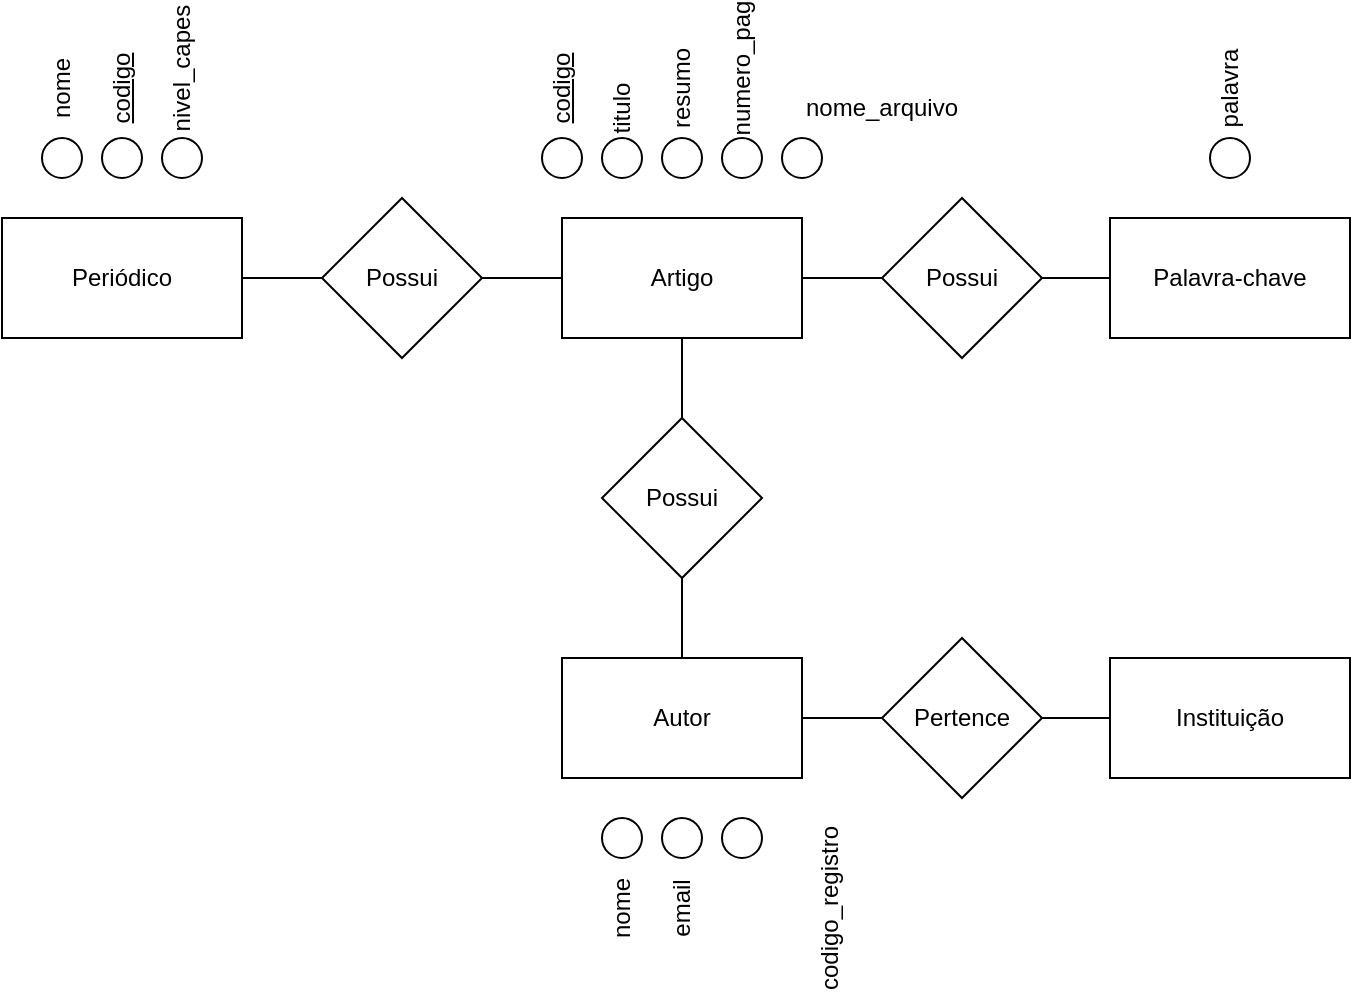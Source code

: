 <mxfile version="17.4.2" type="github">
  <diagram id="WE4whns2kFeRJ1LoJbnL" name="Page-1">
    <mxGraphModel dx="782" dy="680" grid="1" gridSize="10" guides="1" tooltips="1" connect="1" arrows="1" fold="1" page="1" pageScale="1" pageWidth="827" pageHeight="1169" math="0" shadow="0">
      <root>
        <mxCell id="0" />
        <mxCell id="1" parent="0" />
        <mxCell id="R4fG3NAuj6PLqM9LpVuU-1" value="Artigo" style="rounded=0;whiteSpace=wrap;html=1;" parent="1" vertex="1">
          <mxGeometry x="280" y="160" width="120" height="60" as="geometry" />
        </mxCell>
        <mxCell id="R4fG3NAuj6PLqM9LpVuU-2" value="Possui" style="rhombus;whiteSpace=wrap;html=1;" parent="1" vertex="1">
          <mxGeometry x="440" y="150" width="80" height="80" as="geometry" />
        </mxCell>
        <mxCell id="R4fG3NAuj6PLqM9LpVuU-3" value="Palavra-chave" style="rounded=0;whiteSpace=wrap;html=1;" parent="1" vertex="1">
          <mxGeometry x="554" y="160" width="120" height="60" as="geometry" />
        </mxCell>
        <mxCell id="R4fG3NAuj6PLqM9LpVuU-4" value="Possui" style="rhombus;whiteSpace=wrap;html=1;" parent="1" vertex="1">
          <mxGeometry x="300" y="260" width="80" height="80" as="geometry" />
        </mxCell>
        <mxCell id="R4fG3NAuj6PLqM9LpVuU-5" value="Autor" style="rounded=0;whiteSpace=wrap;html=1;" parent="1" vertex="1">
          <mxGeometry x="280" y="380" width="120" height="60" as="geometry" />
        </mxCell>
        <mxCell id="R4fG3NAuj6PLqM9LpVuU-6" value="Pertence" style="rhombus;whiteSpace=wrap;html=1;" parent="1" vertex="1">
          <mxGeometry x="440" y="370" width="80" height="80" as="geometry" />
        </mxCell>
        <mxCell id="R4fG3NAuj6PLqM9LpVuU-7" value="Instituição" style="rounded=0;whiteSpace=wrap;html=1;" parent="1" vertex="1">
          <mxGeometry x="554" y="380" width="120" height="60" as="geometry" />
        </mxCell>
        <mxCell id="R4fG3NAuj6PLqM9LpVuU-8" value="Possui" style="rhombus;whiteSpace=wrap;html=1;" parent="1" vertex="1">
          <mxGeometry x="160" y="150" width="80" height="80" as="geometry" />
        </mxCell>
        <mxCell id="R4fG3NAuj6PLqM9LpVuU-9" value="Periódico" style="rounded=0;whiteSpace=wrap;html=1;" parent="1" vertex="1">
          <mxGeometry y="160" width="120" height="60" as="geometry" />
        </mxCell>
        <mxCell id="R4fG3NAuj6PLqM9LpVuU-10" value="" style="endArrow=none;html=1;rounded=0;entryX=0;entryY=0.5;entryDx=0;entryDy=0;exitX=1;exitY=0.5;exitDx=0;exitDy=0;" parent="1" source="R4fG3NAuj6PLqM9LpVuU-9" target="R4fG3NAuj6PLqM9LpVuU-8" edge="1">
          <mxGeometry width="50" height="50" relative="1" as="geometry">
            <mxPoint x="130" y="270" as="sourcePoint" />
            <mxPoint x="180" y="220" as="targetPoint" />
          </mxGeometry>
        </mxCell>
        <mxCell id="R4fG3NAuj6PLqM9LpVuU-11" value="" style="endArrow=none;html=1;rounded=0;exitX=1;exitY=0.5;exitDx=0;exitDy=0;entryX=0;entryY=0.5;entryDx=0;entryDy=0;" parent="1" source="R4fG3NAuj6PLqM9LpVuU-8" target="R4fG3NAuj6PLqM9LpVuU-1" edge="1">
          <mxGeometry width="50" height="50" relative="1" as="geometry">
            <mxPoint x="240" y="200" as="sourcePoint" />
            <mxPoint x="290" y="150" as="targetPoint" />
          </mxGeometry>
        </mxCell>
        <mxCell id="i0LMDzTetoB-IMiHi9Cy-2" value="" style="endArrow=none;html=1;rounded=0;entryX=0.5;entryY=1;entryDx=0;entryDy=0;exitX=0.5;exitY=0;exitDx=0;exitDy=0;" edge="1" parent="1" source="R4fG3NAuj6PLqM9LpVuU-5" target="R4fG3NAuj6PLqM9LpVuU-4">
          <mxGeometry width="50" height="50" relative="1" as="geometry">
            <mxPoint x="380" y="380" as="sourcePoint" />
            <mxPoint x="430" y="330" as="targetPoint" />
          </mxGeometry>
        </mxCell>
        <mxCell id="i0LMDzTetoB-IMiHi9Cy-3" value="" style="endArrow=none;html=1;rounded=0;entryX=0.5;entryY=1;entryDx=0;entryDy=0;exitX=0.5;exitY=0;exitDx=0;exitDy=0;" edge="1" parent="1" source="R4fG3NAuj6PLqM9LpVuU-4" target="R4fG3NAuj6PLqM9LpVuU-1">
          <mxGeometry width="50" height="50" relative="1" as="geometry">
            <mxPoint x="270" y="300" as="sourcePoint" />
            <mxPoint x="320" y="250" as="targetPoint" />
          </mxGeometry>
        </mxCell>
        <mxCell id="i0LMDzTetoB-IMiHi9Cy-4" value="" style="endArrow=none;html=1;rounded=0;exitX=1;exitY=0.5;exitDx=0;exitDy=0;entryX=0;entryY=0.5;entryDx=0;entryDy=0;" edge="1" parent="1" source="R4fG3NAuj6PLqM9LpVuU-5" target="R4fG3NAuj6PLqM9LpVuU-6">
          <mxGeometry width="50" height="50" relative="1" as="geometry">
            <mxPoint x="410" y="390" as="sourcePoint" />
            <mxPoint x="460" y="340" as="targetPoint" />
          </mxGeometry>
        </mxCell>
        <mxCell id="i0LMDzTetoB-IMiHi9Cy-5" value="" style="endArrow=none;html=1;rounded=0;exitX=1;exitY=0.5;exitDx=0;exitDy=0;entryX=0;entryY=0.5;entryDx=0;entryDy=0;" edge="1" parent="1" source="R4fG3NAuj6PLqM9LpVuU-6" target="R4fG3NAuj6PLqM9LpVuU-7">
          <mxGeometry width="50" height="50" relative="1" as="geometry">
            <mxPoint x="520" y="420" as="sourcePoint" />
            <mxPoint x="570" y="370" as="targetPoint" />
          </mxGeometry>
        </mxCell>
        <mxCell id="i0LMDzTetoB-IMiHi9Cy-6" value="" style="endArrow=none;html=1;rounded=0;entryX=0;entryY=0.5;entryDx=0;entryDy=0;exitX=1;exitY=0.5;exitDx=0;exitDy=0;" edge="1" parent="1" source="R4fG3NAuj6PLqM9LpVuU-1" target="R4fG3NAuj6PLqM9LpVuU-2">
          <mxGeometry width="50" height="50" relative="1" as="geometry">
            <mxPoint x="410" y="260" as="sourcePoint" />
            <mxPoint x="460" y="210" as="targetPoint" />
          </mxGeometry>
        </mxCell>
        <mxCell id="i0LMDzTetoB-IMiHi9Cy-7" value="" style="endArrow=none;html=1;rounded=0;entryX=0;entryY=0.5;entryDx=0;entryDy=0;exitX=1;exitY=0.5;exitDx=0;exitDy=0;" edge="1" parent="1" source="R4fG3NAuj6PLqM9LpVuU-2" target="R4fG3NAuj6PLqM9LpVuU-3">
          <mxGeometry width="50" height="50" relative="1" as="geometry">
            <mxPoint x="510" y="250" as="sourcePoint" />
            <mxPoint x="560" y="200" as="targetPoint" />
          </mxGeometry>
        </mxCell>
        <mxCell id="i0LMDzTetoB-IMiHi9Cy-8" value="" style="ellipse;whiteSpace=wrap;html=1;aspect=fixed;" vertex="1" parent="1">
          <mxGeometry x="20" y="120" width="20" height="20" as="geometry" />
        </mxCell>
        <mxCell id="i0LMDzTetoB-IMiHi9Cy-9" value="" style="ellipse;whiteSpace=wrap;html=1;aspect=fixed;" vertex="1" parent="1">
          <mxGeometry x="50" y="120" width="20" height="20" as="geometry" />
        </mxCell>
        <mxCell id="i0LMDzTetoB-IMiHi9Cy-10" value="" style="ellipse;whiteSpace=wrap;html=1;aspect=fixed;" vertex="1" parent="1">
          <mxGeometry x="80" y="120" width="20" height="20" as="geometry" />
        </mxCell>
        <mxCell id="i0LMDzTetoB-IMiHi9Cy-11" value="nome" style="text;html=1;strokeColor=none;fillColor=none;align=center;verticalAlign=middle;whiteSpace=wrap;rounded=0;rotation=-90;" vertex="1" parent="1">
          <mxGeometry y="80" width="60" height="30" as="geometry" />
        </mxCell>
        <mxCell id="i0LMDzTetoB-IMiHi9Cy-12" value="&lt;u&gt;codigo&lt;/u&gt;" style="text;html=1;strokeColor=none;fillColor=none;align=center;verticalAlign=middle;whiteSpace=wrap;rounded=0;rotation=-90;" vertex="1" parent="1">
          <mxGeometry x="30" y="80" width="60" height="30" as="geometry" />
        </mxCell>
        <mxCell id="i0LMDzTetoB-IMiHi9Cy-13" value="nivel_capes" style="text;html=1;strokeColor=none;fillColor=none;align=center;verticalAlign=middle;whiteSpace=wrap;rounded=0;rotation=-90;" vertex="1" parent="1">
          <mxGeometry x="60" y="70" width="60" height="30" as="geometry" />
        </mxCell>
        <mxCell id="i0LMDzTetoB-IMiHi9Cy-14" value="" style="ellipse;whiteSpace=wrap;html=1;aspect=fixed;" vertex="1" parent="1">
          <mxGeometry x="300" y="120" width="20" height="20" as="geometry" />
        </mxCell>
        <mxCell id="i0LMDzTetoB-IMiHi9Cy-15" value="" style="ellipse;whiteSpace=wrap;html=1;aspect=fixed;" vertex="1" parent="1">
          <mxGeometry x="330" y="120" width="20" height="20" as="geometry" />
        </mxCell>
        <mxCell id="i0LMDzTetoB-IMiHi9Cy-16" value="" style="ellipse;whiteSpace=wrap;html=1;aspect=fixed;" vertex="1" parent="1">
          <mxGeometry x="360" y="120" width="20" height="20" as="geometry" />
        </mxCell>
        <mxCell id="i0LMDzTetoB-IMiHi9Cy-17" value="" style="ellipse;whiteSpace=wrap;html=1;aspect=fixed;" vertex="1" parent="1">
          <mxGeometry x="270" y="120" width="20" height="20" as="geometry" />
        </mxCell>
        <mxCell id="i0LMDzTetoB-IMiHi9Cy-18" value="" style="ellipse;whiteSpace=wrap;html=1;aspect=fixed;" vertex="1" parent="1">
          <mxGeometry x="390" y="120" width="20" height="20" as="geometry" />
        </mxCell>
        <mxCell id="i0LMDzTetoB-IMiHi9Cy-19" value="&lt;u&gt;codigo&lt;/u&gt;" style="text;html=1;strokeColor=none;fillColor=none;align=center;verticalAlign=middle;whiteSpace=wrap;rounded=0;rotation=-90;" vertex="1" parent="1">
          <mxGeometry x="250" y="80" width="60" height="30" as="geometry" />
        </mxCell>
        <mxCell id="i0LMDzTetoB-IMiHi9Cy-20" value="titulo" style="text;html=1;strokeColor=none;fillColor=none;align=center;verticalAlign=middle;whiteSpace=wrap;rounded=0;rotation=-90;" vertex="1" parent="1">
          <mxGeometry x="280" y="90" width="60" height="30" as="geometry" />
        </mxCell>
        <mxCell id="i0LMDzTetoB-IMiHi9Cy-21" value="resumo" style="text;html=1;strokeColor=none;fillColor=none;align=center;verticalAlign=middle;whiteSpace=wrap;rounded=0;rotation=-90;" vertex="1" parent="1">
          <mxGeometry x="310" y="80" width="60" height="30" as="geometry" />
        </mxCell>
        <mxCell id="i0LMDzTetoB-IMiHi9Cy-22" value="numero_pag" style="text;html=1;strokeColor=none;fillColor=none;align=center;verticalAlign=middle;whiteSpace=wrap;rounded=0;rotation=-90;" vertex="1" parent="1">
          <mxGeometry x="340" y="70" width="60" height="30" as="geometry" />
        </mxCell>
        <mxCell id="i0LMDzTetoB-IMiHi9Cy-23" value="nome_arquivo" style="text;html=1;strokeColor=none;fillColor=none;align=center;verticalAlign=middle;whiteSpace=wrap;rounded=0;rotation=0;" vertex="1" parent="1">
          <mxGeometry x="410" y="90" width="60" height="30" as="geometry" />
        </mxCell>
        <mxCell id="i0LMDzTetoB-IMiHi9Cy-24" value="palavra" style="text;html=1;strokeColor=none;fillColor=none;align=center;verticalAlign=middle;whiteSpace=wrap;rounded=0;rotation=-90;" vertex="1" parent="1">
          <mxGeometry x="584" y="80" width="60" height="30" as="geometry" />
        </mxCell>
        <mxCell id="i0LMDzTetoB-IMiHi9Cy-25" value="" style="ellipse;whiteSpace=wrap;html=1;aspect=fixed;" vertex="1" parent="1">
          <mxGeometry x="604" y="120" width="20" height="20" as="geometry" />
        </mxCell>
        <mxCell id="i0LMDzTetoB-IMiHi9Cy-30" value="" style="ellipse;whiteSpace=wrap;html=1;aspect=fixed;" vertex="1" parent="1">
          <mxGeometry x="300" y="460" width="20" height="20" as="geometry" />
        </mxCell>
        <mxCell id="i0LMDzTetoB-IMiHi9Cy-31" value="" style="ellipse;whiteSpace=wrap;html=1;aspect=fixed;" vertex="1" parent="1">
          <mxGeometry x="330" y="460" width="20" height="20" as="geometry" />
        </mxCell>
        <mxCell id="i0LMDzTetoB-IMiHi9Cy-32" value="" style="ellipse;whiteSpace=wrap;html=1;aspect=fixed;" vertex="1" parent="1">
          <mxGeometry x="360" y="460" width="20" height="20" as="geometry" />
        </mxCell>
        <mxCell id="i0LMDzTetoB-IMiHi9Cy-33" value="nome" style="text;html=1;strokeColor=none;fillColor=none;align=center;verticalAlign=middle;whiteSpace=wrap;rounded=0;rotation=-90;" vertex="1" parent="1">
          <mxGeometry x="280" y="490" width="60" height="30" as="geometry" />
        </mxCell>
        <mxCell id="i0LMDzTetoB-IMiHi9Cy-35" value="email" style="text;html=1;strokeColor=none;fillColor=none;align=center;verticalAlign=middle;whiteSpace=wrap;rounded=0;rotation=-90;" vertex="1" parent="1">
          <mxGeometry x="310" y="490" width="60" height="30" as="geometry" />
        </mxCell>
        <mxCell id="i0LMDzTetoB-IMiHi9Cy-36" value="codigo_registro" style="text;html=1;strokeColor=none;fillColor=none;align=center;verticalAlign=middle;whiteSpace=wrap;rounded=0;rotation=-90;" vertex="1" parent="1">
          <mxGeometry x="384" y="490" width="60" height="30" as="geometry" />
        </mxCell>
      </root>
    </mxGraphModel>
  </diagram>
</mxfile>
